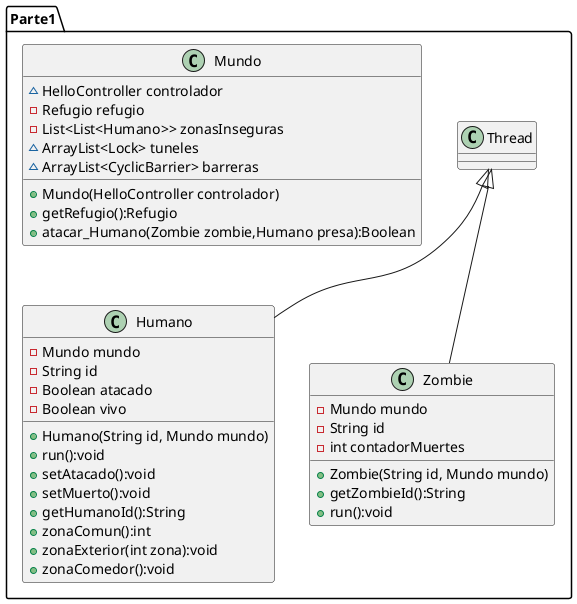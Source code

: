 @startuml
'https://plantuml.com/class-diagram

package Parte1{
class Humano extends Thread{
    - Mundo mundo
    - String id
    - Boolean atacado
    - Boolean vivo
    +Humano(String id, Mundo mundo)
    +run():void
    +setAtacado():void
    +setMuerto():void
    +getHumanoId():String
    +zonaComun():int
    +zonaExterior(int zona):void
    +zonaComedor():void
}


class Zombie extends Thread{
    - Mundo mundo
    - String id
    - int contadorMuertes
    +Zombie(String id, Mundo mundo)
    +getZombieId():String
    +run():void
}

class Mundo{
    ~HelloController controlador
    -Refugio refugio
    -List<List<Humano>> zonasInseguras
    ~ArrayList<Lock> tuneles
    ~ArrayList<CyclicBarrier> barreras
    +Mundo(HelloController controlador)
    +getRefugio():Refugio
    +atacar_Humano(Zombie zombie,Humano presa):Boolean


}




@enduml